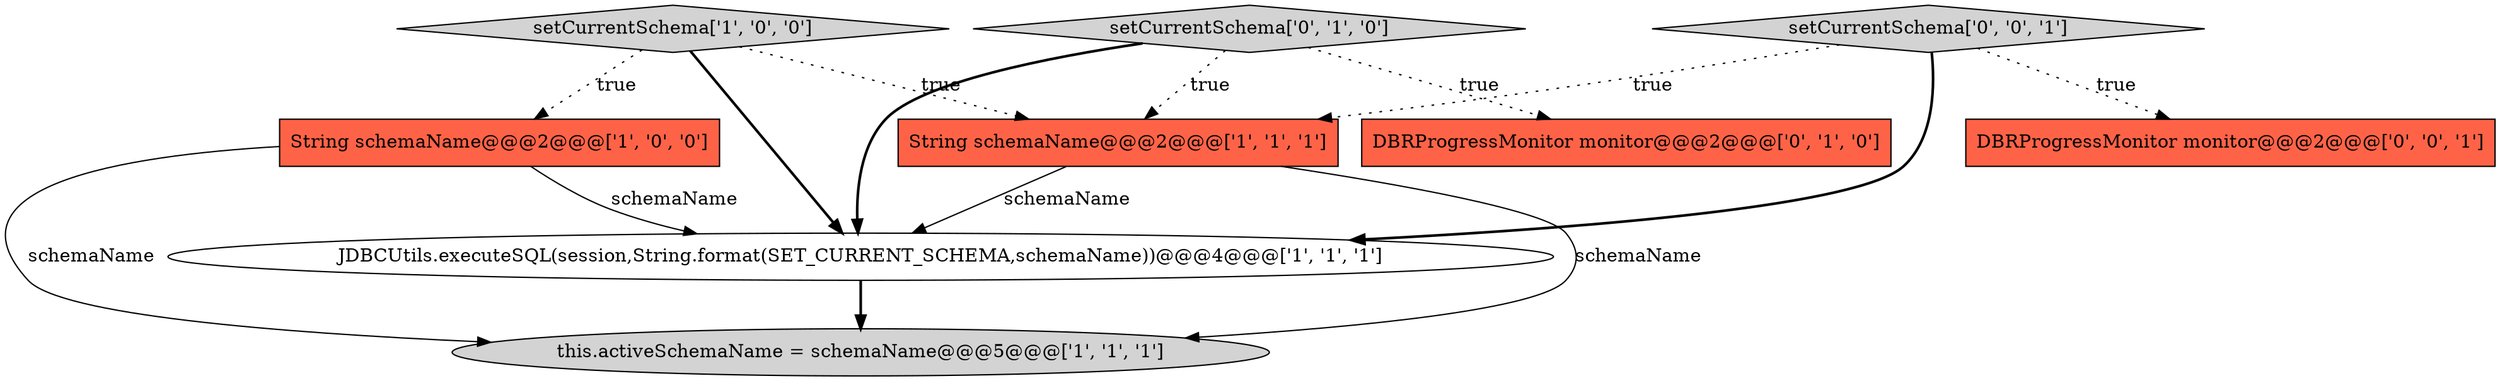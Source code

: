 digraph {
5 [style = filled, label = "DBRProgressMonitor monitor@@@2@@@['0', '1', '0']", fillcolor = tomato, shape = box image = "AAA0AAABBB2BBB"];
2 [style = filled, label = "String schemaName@@@2@@@['1', '0', '0']", fillcolor = tomato, shape = box image = "AAA0AAABBB1BBB"];
0 [style = filled, label = "this.activeSchemaName = schemaName@@@5@@@['1', '1', '1']", fillcolor = lightgray, shape = ellipse image = "AAA0AAABBB1BBB"];
7 [style = filled, label = "DBRProgressMonitor monitor@@@2@@@['0', '0', '1']", fillcolor = tomato, shape = box image = "AAA0AAABBB3BBB"];
3 [style = filled, label = "String schemaName@@@2@@@['1', '1', '1']", fillcolor = tomato, shape = box image = "AAA0AAABBB1BBB"];
4 [style = filled, label = "JDBCUtils.executeSQL(session,String.format(SET_CURRENT_SCHEMA,schemaName))@@@4@@@['1', '1', '1']", fillcolor = white, shape = ellipse image = "AAA0AAABBB1BBB"];
1 [style = filled, label = "setCurrentSchema['1', '0', '0']", fillcolor = lightgray, shape = diamond image = "AAA0AAABBB1BBB"];
8 [style = filled, label = "setCurrentSchema['0', '0', '1']", fillcolor = lightgray, shape = diamond image = "AAA0AAABBB3BBB"];
6 [style = filled, label = "setCurrentSchema['0', '1', '0']", fillcolor = lightgray, shape = diamond image = "AAA0AAABBB2BBB"];
3->0 [style = solid, label="schemaName"];
2->0 [style = solid, label="schemaName"];
6->4 [style = bold, label=""];
1->4 [style = bold, label=""];
6->5 [style = dotted, label="true"];
8->7 [style = dotted, label="true"];
8->4 [style = bold, label=""];
3->4 [style = solid, label="schemaName"];
1->2 [style = dotted, label="true"];
6->3 [style = dotted, label="true"];
8->3 [style = dotted, label="true"];
2->4 [style = solid, label="schemaName"];
4->0 [style = bold, label=""];
1->3 [style = dotted, label="true"];
}
